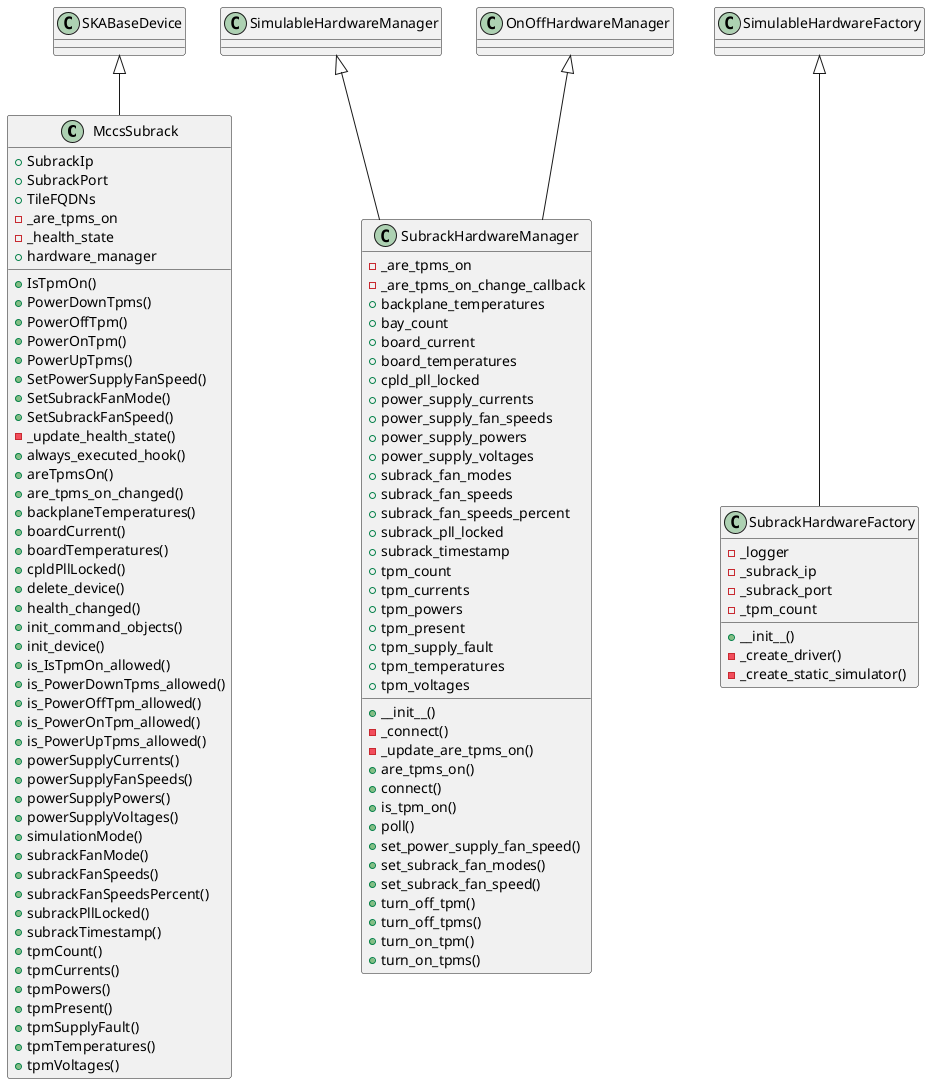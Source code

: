 @startuml

class MccsSubrack {
  +SubrackIp
  +SubrackPort
  +TileFQDNs
  -_are_tpms_on
  -_health_state
  +hardware_manager
  +IsTpmOn()
  +PowerDownTpms()
  +PowerOffTpm()
  +PowerOnTpm()
  +PowerUpTpms()
  +SetPowerSupplyFanSpeed()
  +SetSubrackFanMode()
  +SetSubrackFanSpeed()
  -_update_health_state()
  +always_executed_hook()
  +areTpmsOn()
  +are_tpms_on_changed()
  +backplaneTemperatures()
  +boardCurrent()
  +boardTemperatures()
  +cpldPllLocked()
  +delete_device()
  +health_changed()
  +init_command_objects()
  +init_device()
  +is_IsTpmOn_allowed()
  +is_PowerDownTpms_allowed()
  +is_PowerOffTpm_allowed()
  +is_PowerOnTpm_allowed()
  +is_PowerUpTpms_allowed()
  +powerSupplyCurrents()
  +powerSupplyFanSpeeds()
  +powerSupplyPowers()
  +powerSupplyVoltages()
  +simulationMode()
  +subrackFanMode()
  +subrackFanSpeeds()
  +subrackFanSpeedsPercent()
  +subrackPllLocked()
  +subrackTimestamp()
  +tpmCount()
  +tpmCurrents()
  +tpmPowers()
  +tpmPresent()
  +tpmSupplyFault()
  +tpmTemperatures()
  +tpmVoltages()
}

class SKABaseDevice {


}

class SubrackHardwareManager {
  -_are_tpms_on
  -_are_tpms_on_change_callback
  +backplane_temperatures
  +bay_count
  +board_current
  +board_temperatures
  +cpld_pll_locked
  +power_supply_currents
  +power_supply_fan_speeds
  +power_supply_powers
  +power_supply_voltages
  +subrack_fan_modes
  +subrack_fan_speeds
  +subrack_fan_speeds_percent
  +subrack_pll_locked
  +subrack_timestamp
  +tpm_count
  +tpm_currents
  +tpm_powers
  +tpm_present
  +tpm_supply_fault
  +tpm_temperatures
  +tpm_voltages
  +__init__()
  -_connect()
  -_update_are_tpms_on()
  +are_tpms_on()
  +connect()
  +is_tpm_on()
  +poll()
  +set_power_supply_fan_speed()
  +set_subrack_fan_modes()
  +set_subrack_fan_speed()
  +turn_off_tpm()
  +turn_off_tpms()
  +turn_on_tpm()
  +turn_on_tpms()
}

class SimulableHardwareManager {


}

class OnOffHardwareManager {


}

class SubrackHardwareFactory {
  -_logger
  -_subrack_ip
  -_subrack_port
  -_tpm_count
  +__init__()
  -_create_driver()
  -_create_static_simulator()
}

class SimulableHardwareFactory {


}
SKABaseDevice <|-- MccsSubrack
SimulableHardwareManager <|-- SubrackHardwareManager
OnOffHardwareManager <|-- SubrackHardwareManager
SimulableHardwareFactory <|-- SubrackHardwareFactory

@enduml